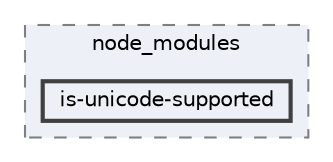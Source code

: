 digraph "C:/Users/arisc/OneDrive/Documents/GitHub/FINAL/EcoEats-Project/node_modules/is-unicode-supported"
{
 // LATEX_PDF_SIZE
  bgcolor="transparent";
  edge [fontname=Helvetica,fontsize=10,labelfontname=Helvetica,labelfontsize=10];
  node [fontname=Helvetica,fontsize=10,shape=box,height=0.2,width=0.4];
  compound=true
  subgraph clusterdir_5091f2b68170d33f954320199e2fed0a {
    graph [ bgcolor="#edf0f7", pencolor="grey50", label="node_modules", fontname=Helvetica,fontsize=10 style="filled,dashed", URL="dir_5091f2b68170d33f954320199e2fed0a.html",tooltip=""]
  dir_f9727ec82d511f94a2d96a25f6f2d979 [label="is-unicode-supported", fillcolor="#edf0f7", color="grey25", style="filled,bold", URL="dir_f9727ec82d511f94a2d96a25f6f2d979.html",tooltip=""];
  }
}
